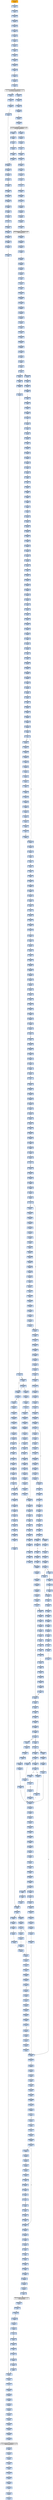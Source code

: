 strict digraph G {
	graph [bgcolor=transparent,
		name=G
	];
	node [color=lightsteelblue,
		fillcolor=lightsteelblue,
		shape=rectangle,
		style=filled
	];
	"0x0041eeb2"	[label="0x0041eeb2
movl"];
	"0x0041eeb5"	[label="0x0041eeb5
movl"];
	"0x0041eeb2" -> "0x0041eeb5"	[color="#000000"];
	"0x0041ea1d"	[label="0x0041ea1d
cmpl"];
	"0x0041ea20"	[label="0x0041ea20
jae"];
	"0x0041ea1d" -> "0x0041ea20"	[color="#000000"];
	"0x0041e04e"	[label="0x0041e04e
pushl"];
	"0x0041e04f"	[label="0x0041e04f
call"];
	"0x0041e04e" -> "0x0041e04f"	[color="#000000"];
	"0x0041ea2a"	[label="0x0041ea2a
jmp"];
	"0x0041ea58"	[label="0x0041ea58
movl"];
	"0x0041ea2a" -> "0x0041ea58"	[color="#000000"];
	"0x0041ef61"	[label="0x0041ef61
movl"];
	"0x0041ef63"	[label="0x0041ef63
jmp"];
	"0x0041ef61" -> "0x0041ef63"	[color="#000000"];
	"0x0041e879"	[label="0x0041e879
movl"];
	"0x0041e87e"	[label="0x0041e87e
movl"];
	"0x0041e879" -> "0x0041e87e"	[color="#000000"];
	"0x0041ebb4"	[label="0x0041ebb4
testb"];
	"0x0041ebb6"	[label="0x0041ebb6
jne"];
	"0x0041ebb4" -> "0x0041ebb6"	[color="#000000"];
	"0x0041ecc9"	[label="0x0041ecc9
jb"];
	"0x0041eccb"	[label="0x0041eccb
jmp"];
	"0x0041ecc9" -> "0x0041eccb"	[color="#000000",
		label=F];
	GETMODULEHANDLEA_KERNEL32_DLL	[color=lightgrey,
		fillcolor=lightgrey,
		label="GETMODULEHANDLEA_KERNEL32_DLL
GETMODULEHANDLEA"];
	"0x0041e287"	[label="0x0041e287
testl"];
	GETMODULEHANDLEA_KERNEL32_DLL -> "0x0041e287"	[color="#000000"];
	"0x0041e042"	[label="0x0041e042
movl"];
	GETMODULEHANDLEA_KERNEL32_DLL -> "0x0041e042"	[color="#000000"];
	"0x0041e974"	[label="0x0041e974
movl"];
	"0x0041e97a"	[label="0x0041e97a
andl"];
	"0x0041e974" -> "0x0041e97a"	[color="#000000"];
	"0x0041ee5c"	[label="0x0041ee5c
cmpl"];
	"0x0041ee5f"	[label="0x0041ee5f
movl"];
	"0x0041ee5c" -> "0x0041ee5f"	[color="#000000"];
	"0x0041e7e3"	[label="0x0041e7e3
cmpl"];
	"0x0041e7e5"	[label="0x0041e7e5
jae"];
	"0x0041e7e3" -> "0x0041e7e5"	[color="#000000"];
	"0x0041ebc5"	[label="0x0041ebc5
movl"];
	"0x0041ebc7"	[label="0x0041ebc7
call"];
	"0x0041ebc5" -> "0x0041ebc7"	[color="#000000"];
	"0x0041ea6c"	[label="0x0041ea6c
subl"];
	"0x0041ea6e"	[label="0x0041ea6e
popl"];
	"0x0041ea6c" -> "0x0041ea6e"	[color="#000000"];
	"0x0041e174"	[label="0x0041e174
movl"];
	"0x0041e176"	[label="0x0041e176
andl"];
	"0x0041e174" -> "0x0041e176"	[color="#000000"];
	"0x0041eb74"	[label="0x0041eb74
movl"];
	"0x0041eb76"	[label="0x0041eb76
call"];
	"0x0041eb74" -> "0x0041eb76"	[color="#000000"];
	"0x0041e994"	[label="0x0041e994
movl"];
	"0x0041e996"	[label="0x0041e996
movl"];
	"0x0041e994" -> "0x0041e996"	[color="#000000"];
	"0x0041e983"	[label="0x0041e983
movl"];
	"0x0041e986"	[label="0x0041e986
xorl"];
	"0x0041e983" -> "0x0041e986"	[color="#000000"];
	"0x0041e0b7"	[label="0x0041e0b7
pushl"];
	"0x0041e0bc"	[label="0x0041e0bc
pushl"];
	"0x0041e0b7" -> "0x0041e0bc"	[color="#000000"];
	"0x0041e91a"	[label="0x0041e91a
movl"];
	"0x0041e91e"	[label="0x0041e91e
movl"];
	"0x0041e91a" -> "0x0041e91e"	[color="#000000"];
	"0x0041e384"	[label="0x0041e384
jmp"];
	"0x0041e271"	[label="0x0041e271
movl"];
	"0x0041e384" -> "0x0041e271"	[color="#000000"];
	"0x0041ea25"	[label="0x0041ea25
sbbl"];
	"0x0041ea27"	[label="0x0041ea27
addl"];
	"0x0041ea25" -> "0x0041ea27"	[color="#000000"];
	"0x0041e001"	[color=lightgrey,
		fillcolor=orange,
		label="0x0041e001
pusha"];
	"0x0041e002"	[label="0x0041e002
call"];
	"0x0041e001" -> "0x0041e002"	[color="#000000"];
	"0x0041e966"	[label="0x0041e966
movl"];
	"0x0041e96d"	[label="0x0041e96d
movb"];
	"0x0041e966" -> "0x0041e96d"	[color="#000000"];
	"0x0041e8fa"	[label="0x0041e8fa
movl"];
	"0x0041e8fe"	[label="0x0041e8fe
movl"];
	"0x0041e8fa" -> "0x0041e8fe"	[color="#000000"];
	"0x0041eec1"	[label="0x0041eec1
addl"];
	"0x0041eec4"	[label="0x0041eec4
orl"];
	"0x0041eec1" -> "0x0041eec4"	[color="#000000"];
	"0x0041e0fc"	[label="0x0041e0fc
call"];
	"0x0041e6c8"	[label="0x0041e6c8
movl"];
	"0x0041e0fc" -> "0x0041e6c8"	[color="#000000"];
	"0x0041e718"	[label="0x0041e718
testb"];
	"0x0041e71a"	[label="0x0041e71a
jne"];
	"0x0041e718" -> "0x0041e71a"	[color="#000000"];
	VIRTUALPROTECT_KERNEL32_DLL	[color=lightgrey,
		fillcolor=lightgrey,
		label="VIRTUALPROTECT_KERNEL32_DLL
VIRTUALPROTECT"];
	"0x0041e3ff"	[label="0x0041e3ff
popl"];
	VIRTUALPROTECT_KERNEL32_DLL -> "0x0041e3ff"	[color="#000000"];
	"0x0041ed42"	[label="0x0041ed42
jmp"];
	"0x0041ef70"	[label="0x0041ef70
cmpl"];
	"0x0041ed42" -> "0x0041ef70"	[color="#000000"];
	"0x0041ee18"	[label="0x0041ee18
movb"];
	"0x0041ee1f"	[label="0x0041ee1f
popl"];
	"0x0041ee18" -> "0x0041ee1f"	[color="#000000"];
	"0x0041ef74"	[label="0x0041ef74
jb"];
	"0x0041ef7a"	[label="0x0041ef7a
movl"];
	"0x0041ef74" -> "0x0041ef7a"	[color="#000000",
		label=F];
	"0x0041eed9"	[label="0x0041eed9
movl"];
	"0x0041eede"	[label="0x0041eede
subl"];
	"0x0041eed9" -> "0x0041eede"	[color="#000000"];
	"0x0041e7e7"	[label="0x0041e7e7
popl"];
	"0x0041e7e5" -> "0x0041e7e7"	[color="#000000",
		label=F];
	"0x0041eb49"	[label="0x0041eb49
movl"];
	"0x0041eb4f"	[label="0x0041eb4f
movl"];
	"0x0041eb49" -> "0x0041eb4f"	[color="#000000"];
	"0x0041e922"	[label="0x0041e922
movl"];
	"0x0041e926"	[label="0x0041e926
addl"];
	"0x0041e922" -> "0x0041e926"	[color="#000000"];
	"0x0041e08d"	[label="0x0041e08d
movl"];
	"0x0041e093"	[label="0x0041e093
orl"];
	"0x0041e08d" -> "0x0041e093"	[color="#000000"];
	"0x0041eca3"	[label="0x0041eca3
testb"];
	"0x0041eca5"	[label="0x0041eca5
jne"];
	"0x0041eca3" -> "0x0041eca5"	[color="#000000"];
	"0x0041eaad"	[label="0x0041eaad
addl"];
	"0x0041eaaf"	[label="0x0041eaaf
incl"];
	"0x0041eaad" -> "0x0041eaaf"	[color="#000000"];
	"0x0041e9be"	[label="0x0041e9be
movl"];
	"0x0041e9c0"	[label="0x0041e9c0
movb"];
	"0x0041e9be" -> "0x0041e9c0"	[color="#000000"];
	VIRTUALFREE_KERNEL32_DLL	[color=lightgrey,
		fillcolor=lightgrey,
		label="VIRTUALFREE_KERNEL32_DLL
VIRTUALFREE"];
	"0x0041e1a8"	[label="0x0041e1a8
movl"];
	VIRTUALFREE_KERNEL32_DLL -> "0x0041e1a8"	[color="#000000"];
	"0x0041ea82"	[label="0x0041ea82
popl"];
	"0x0041ea83"	[label="0x0041ea83
ret"];
	"0x0041ea82" -> "0x0041ea83"	[color="#000000"];
	"0x0041e900"	[label="0x0041e900
movl"];
	"0x0041e904"	[label="0x0041e904
shll"];
	"0x0041e900" -> "0x0041e904"	[color="#000000"];
	"0x0041e9b1"	[label="0x0041e9b1
pushl"];
	"0x0041e9b2"	[label="0x0041e9b2
pushl"];
	"0x0041e9b1" -> "0x0041e9b2"	[color="#000000"];
	"0x0041e01c"	[label="0x0041e01c
subl"];
	"0x0041e022"	[label="0x0041e022
cmpl"];
	"0x0041e01c" -> "0x0041e022"	[color="#000000"];
	"0x0041e9f9"	[label="0x0041e9f9
subl"];
	"0x0041e9fb"	[label="0x0041e9fb
shrl"];
	"0x0041e9f9" -> "0x0041e9fb"	[color="#000000"];
	"0x0041e9c3"	[label="0x0041e9c3
movb"];
	"0x0041e9c7"	[label="0x0041e9c7
movl"];
	"0x0041e9c3" -> "0x0041e9c7"	[color="#000000"];
	"0x0041e0fa"	[label="0x0041e0fa
pushl"];
	"0x0041e0fb"	[label="0x0041e0fb
pushl"];
	"0x0041e0fa" -> "0x0041e0fb"	[color="#000000"];
	"0x0041e9e9"	[label="0x0041e9e9
cmpl"];
	"0x0041e9ec"	[label="0x0041e9ec
jae"];
	"0x0041e9e9" -> "0x0041e9ec"	[color="#000000"];
	"0x0041eb0d"	[label="0x0041eb0d
movl"];
	"0x0041eb0f"	[label="0x0041eb0f
leal"];
	"0x0041eb0d" -> "0x0041eb0f"	[color="#000000"];
	"0x0041eaa2"	[label="0x0041eaa2
popl"];
	"0x0041eaa3"	[label="0x0041eaa3
movl"];
	"0x0041eaa2" -> "0x0041eaa3"	[color="#000000"];
	"0x0041e872"	[label="0x0041e872
incl"];
	"0x0041e873"	[label="0x0041e873
cmpl"];
	"0x0041e872" -> "0x0041e873"	[color="#000000"];
	"0x0041e2c8"	[label="0x0041e2c8
je"];
	"0x0041e373"	[label="0x0041e373
movl"];
	"0x0041e2c8" -> "0x0041e373"	[color="#000000",
		label=T];
	"0x0041e8ab"	[label="0x0041e8ab
addl"];
	"0x0041e8ad"	[label="0x0041e8ad
cmpl"];
	"0x0041e8ab" -> "0x0041e8ad"	[color="#000000"];
	"0x0041e7eb"	[label="0x0041e7eb
movl"];
	"0x0041e7ee"	[label="0x0041e7ee
movl"];
	"0x0041e7eb" -> "0x0041e7ee"	[color="#000000"];
	"0x0041ecb9"	[label="0x0041ecb9
xorl"];
	"0x0041ecbb"	[label="0x0041ecbb
cmpb"];
	"0x0041ecb9" -> "0x0041ecbb"	[color="#000000"];
	"0x0041e9b6"	[label="0x0041e9b6
movl"];
	"0x0041e9b8"	[label="0x0041e9b8
cmpl"];
	"0x0041e9b6" -> "0x0041e9b8"	[color="#000000"];
	"0x0041e9c2"	[label="0x0041e9c2
incl"];
	"0x0041e9c0" -> "0x0041e9c2"	[color="#000000"];
	"0x0041e276"	[label="0x0041e276
je"];
	"0x0041e389"	[label="0x0041e389
movl"];
	"0x0041e276" -> "0x0041e389"	[color="#000000",
		label=T];
	"0x0041e055"	[label="0x0041e055
stosl"];
	"0x0041e056"	[label="0x0041e056
movb"];
	"0x0041e055" -> "0x0041e056"	[color="#000000"];
	"0x0041e1c6"	[label="0x0041e1c6
subl"];
	"0x0041e1c8"	[label="0x0041e1c8
je"];
	"0x0041e1c6" -> "0x0041e1c8"	[color="#000000"];
	"0x0041e91e" -> "0x0041e922"	[color="#000000"];
	"0x0041ee9c"	[label="0x0041ee9c
cmpl"];
	"0x0041eea0"	[label="0x0041eea0
jb"];
	"0x0041ee9c" -> "0x0041eea0"	[color="#000000"];
	"0x0041e6dc"	[label="0x0041e6dc
movl"];
	"0x0041e6e3"	[label="0x0041e6e3
movl"];
	"0x0041e6dc" -> "0x0041e6e3"	[color="#000000"];
	"0x0041eb98"	[label="0x0041eb98
movb"];
	"0x0041eb9c"	[label="0x0041eb9c
incl"];
	"0x0041eb98" -> "0x0041eb9c"	[color="#000000"];
	"0x0041ee6a"	[label="0x0041ee6a
movl"];
	"0x0041ee6d"	[label="0x0041ee6d
movl"];
	"0x0041ee6a" -> "0x0041ee6d"	[color="#000000"];
	"0x0041e6cc"	[label="0x0041e6cc
subl"];
	"0x0041e6c8" -> "0x0041e6cc"	[color="#000000"];
	"0x0041eec6"	[label="0x0041eec6
movl"];
	"0x0041eec4" -> "0x0041eec6"	[color="#000000"];
	"0x0041e298"	[label="0x0041e298
movl"];
	"0x0041e2a2"	[label="0x0041e2a2
movl"];
	"0x0041e298" -> "0x0041e2a2"	[color="#000000"];
	"0x0041eee4"	[label="0x0041eee4
movl"];
	"0x0041eee9"	[label="0x0041eee9
movl"];
	"0x0041eee4" -> "0x0041eee9"	[color="#000000"];
	"0x0041e726"	[label="0x0041e726
movl"];
	"0x0041e71a" -> "0x0041e726"	[color="#000000",
		label=T];
	"0x0041e6d2"	[label="0x0041e6d2
leal"];
	"0x0041e6d6"	[label="0x0041e6d6
pushl"];
	"0x0041e6d2" -> "0x0041e6d6"	[color="#000000"];
	"0x0041e37e"	[label="0x0041e37e
movl"];
	"0x0041e37e" -> "0x0041e384"	[color="#000000"];
	"0x0041e179"	[label="0x0041e179
repz"];
	"0x0041e176" -> "0x0041e179"	[color="#000000"];
	"0x0041ef7e"	[label="0x0041ef7e
movl"];
	"0x0041ef80"	[label="0x0041ef80
popl"];
	"0x0041ef7e" -> "0x0041ef80"	[color="#000000"];
	"0x0041e059"	[label="0x0041e059
jne"];
	"0x0041e05b"	[label="0x0041e05b
cmpb"];
	"0x0041e059" -> "0x0041e05b"	[color="#000000",
		label=F];
	"0x0041eefc"	[label="0x0041eefc
movl"];
	"0x0041ef03"	[label="0x0041ef03
testl"];
	"0x0041eefc" -> "0x0041ef03"	[color="#000000"];
	"0x0041ecc6"	[label="0x0041ecc6
cmpl"];
	"0x0041ecc6" -> "0x0041ecc9"	[color="#000000"];
	"0x0041e112"	[label="0x0041e112
movl"];
	"0x0041e114"	[label="0x0041e114
subl"];
	"0x0041e112" -> "0x0041e114"	[color="#000000"];
	"0x0041ea47"	[label="0x0041ea47
jae"];
	"0x0041ea49"	[label="0x0041ea49
movl"];
	"0x0041ea47" -> "0x0041ea49"	[color="#000000",
		label=F];
	"0x0041eb59"	[label="0x0041eb59
stosb"];
	"0x0041eb5a"	[label="0x0041eb5a
call"];
	"0x0041eb59" -> "0x0041eb5a"	[color="#000000"];
	"0x0041e9e1"	[label="0x0041e9e1
movl"];
	"0x0041e9e4"	[label="0x0041e9e4
movl"];
	"0x0041e9e1" -> "0x0041e9e4"	[color="#000000"];
	"0x0041ebc3"	[label="0x0041ebc3
xorl"];
	"0x0041ebc3" -> "0x0041ebc5"	[color="#000000"];
	"0x0041e04a"	[label="0x0041e04a
leal"];
	"0x0041e04d"	[label="0x0041e04d
pushl"];
	"0x0041e04a" -> "0x0041e04d"	[color="#000000"];
	"0x0041e72f"	[label="0x0041e72f
ret"];
	"0x0041e101"	[label="0x0041e101
movb"];
	"0x0041e72f" -> "0x0041e101"	[color="#000000"];
	"0x0041e7ad"	[label="0x0041e7ad
pushl"];
	"0x0041e7ae"	[label="0x0041e7ae
cmpl"];
	"0x0041e7ad" -> "0x0041e7ae"	[color="#000000"];
	"0x0041e9c9"	[label="0x0041e9c9
movl"];
	"0x0041e9c7" -> "0x0041e9c9"	[color="#000000"];
	"0x0041ece7"	[label="0x0041ece7
popl"];
	"0x0041ece8"	[label="0x0041ece8
movb"];
	"0x0041ece7" -> "0x0041ece8"	[color="#000000"];
	"0x0041e9d3"	[label="0x0041e9d3
andl"];
	"0x0041e9d9"	[label="0x0041e9d9
orl"];
	"0x0041e9d3" -> "0x0041e9d9"	[color="#000000"];
	"0x0041ef63" -> "0x0041ef70"	[color="#000000"];
	"0x0041e877"	[label="0x0041e877
jb"];
	"0x0041e877" -> "0x0041e879"	[color="#000000",
		label=F];
	"0x0041e8c9"	[label="0x0041e8c9
cmpl"];
	"0x0041e8cc"	[label="0x0041e8cc
movl"];
	"0x0041e8c9" -> "0x0041e8cc"	[color="#000000"];
	"0x0041e7be"	[label="0x0041e7be
movb"];
	"0x0041e7c2"	[label="0x0041e7c2
movl"];
	"0x0041e7be" -> "0x0041e7c2"	[color="#000000"];
	"0x0041ea3b"	[label="0x0041ea3b
jae"];
	"0x0041ea44"	[label="0x0041ea44
cmpl"];
	"0x0041ea3b" -> "0x0041ea44"	[color="#000000",
		label=T];
	"0x0041ea3d"	[label="0x0041ea3d
movl"];
	"0x0041ea3b" -> "0x0041ea3d"	[color="#000000",
		label=F];
	"0x0041e7bb"	[label="0x0041e7bb
movb"];
	"0x0041e7bd"	[label="0x0041e7bd
incl"];
	"0x0041e7bb" -> "0x0041e7bd"	[color="#000000"];
	"0x0041ef85"	[label="0x0041ef85
popl"];
	"0x0041ef86"	[label="0x0041ef86
addl"];
	"0x0041ef85" -> "0x0041ef86"	[color="#000000"];
	"0x0041e8a1"	[label="0x0041e8a1
movl"];
	"0x0041e8a5"	[label="0x0041e8a5
movl"];
	"0x0041e8a1" -> "0x0041e8a5"	[color="#000000"];
	"0x0041e8f0"	[label="0x0041e8f0
subl"];
	"0x0041e8f2"	[label="0x0041e8f2
addl"];
	"0x0041e8f0" -> "0x0041e8f2"	[color="#000000"];
	"0x0041e99c"	[label="0x0041e99c
incl"];
	"0x0041e99d"	[label="0x0041e99d
cmpl"];
	"0x0041e99c" -> "0x0041e99d"	[color="#000000"];
	"0x0041e7e8"	[label="0x0041e7e8
movl"];
	"0x0041e7e8" -> "0x0041e7eb"	[color="#000000"];
	"0x0041e0f7"	[label="0x0041e0f7
pushl"];
	"0x0041e0f7" -> "0x0041e0fa"	[color="#000000"];
	"0x0041ef3d"	[label="0x0041ef3d
incl"];
	"0x0041ef3e"	[label="0x0041ef3e
leal"];
	"0x0041ef3d" -> "0x0041ef3e"	[color="#000000"];
	"0x0041e8d3"	[label="0x0041e8d3
jl"];
	"0x0041e8d3" -> "0x0041e922"	[color="#000000",
		label=T];
	"0x0041e8d5"	[label="0x0041e8d5
movl"];
	"0x0041e8d3" -> "0x0041e8d5"	[color="#000000",
		label=F];
	"0x0041e8eb"	[label="0x0041e8eb
andl"];
	"0x0041e8eb" -> "0x0041e8f0"	[color="#000000"];
	"0x0041eee0"	[label="0x0041eee0
addl"];
	"0x0041eee2"	[label="0x0041eee2
shrl"];
	"0x0041eee0" -> "0x0041eee2"	[color="#000000"];
	"0x0041e425"	[label="0x0041e425
ret"];
	"0x0041eb2a"	[label="0x0041eb2a
movl"];
	"0x0041eb30"	[label="0x0041eb30
xorl"];
	"0x0041eb2a" -> "0x0041eb30"	[color="#000000"];
	"0x0041eea8"	[label="0x0041eea8
shll"];
	"0x0041eeab"	[label="0x0041eeab
movb"];
	"0x0041eea8" -> "0x0041eeab"	[color="#000000"];
	"0x0041eea2"	[label="0x0041eea2
movl"];
	"0x0041eea5"	[label="0x0041eea5
movl"];
	"0x0041eea2" -> "0x0041eea5"	[color="#000000"];
	"0x0041e1c0"	[label="0x0041e1c0
movl"];
	"0x0041e1c0" -> "0x0041e1c6"	[color="#000000"];
	"0x0041e98f"	[label="0x0041e98f
leal"];
	"0x0041e993"	[label="0x0041e993
incl"];
	"0x0041e98f" -> "0x0041e993"	[color="#000000"];
	"0x0041eaf1"	[label="0x0041eaf1
movl"];
	"0x0041eaf7"	[label="0x0041eaf7
popl"];
	"0x0041eaf1" -> "0x0041eaf7"	[color="#000000"];
	"0x0041eef7"	[label="0x0041eef7
cmpl"];
	"0x0041eefa"	[label="0x0041eefa
jae"];
	"0x0041eef7" -> "0x0041eefa"	[color="#000000"];
	"0x0041e392"	[label="0x0041e392
addl"];
	"0x0041e394"	[label="0x0041e394
pushl"];
	"0x0041e392" -> "0x0041e394"	[color="#000000"];
	"0x0041eeb8"	[label="0x0041eeb8
movl"];
	"0x0041eebc"	[label="0x0041eebc
andl"];
	"0x0041eeb8" -> "0x0041eebc"	[color="#000000"];
	"0x0041eb12"	[label="0x0041eb12
movl"];
	"0x0041eb0f" -> "0x0041eb12"	[color="#000000"];
	"0x0041e416"	[label="0x0041e416
jne"];
	"0x0041e420"	[label="0x0041e420
pushl"];
	"0x0041e416" -> "0x0041e420"	[color="#000000",
		label=T];
	"0x0041e98b"	[label="0x0041e98b
movl"];
	"0x0041e98b" -> "0x0041e98f"	[color="#000000"];
	"0x0041e251"	[label="0x0041e251
je"];
	"0x0041e264"	[label="0x0041e264
movl"];
	"0x0041e251" -> "0x0041e264"	[color="#000000",
		label=T];
	"0x0041e163"	[label="0x0041e163
addl"];
	"0x0041e169"	[label="0x0041e169
movl"];
	"0x0041e163" -> "0x0041e169"	[color="#000000"];
	"0x0041eab5"	[label="0x0041eab5
movl"];
	"0x0041eab9"	[label="0x0041eab9
leal"];
	"0x0041eab5" -> "0x0041eab9"	[color="#000000"];
	"0x0041e1ba"	[label="0x0041e1ba
movl"];
	"0x0041e1ba" -> "0x0041e1c0"	[color="#000000"];
	"0x0041ee55"	[label="0x0041ee55
addl"];
	"0x0041ee58"	[label="0x0041ee58
orl"];
	"0x0041ee55" -> "0x0041ee58"	[color="#000000"];
	"0x0041eeec"	[label="0x0041eeec
subl"];
	"0x0041eee9" -> "0x0041eeec"	[color="#000000"];
	"0x0041ef81"	[label="0x0041ef81
popl"];
	"0x0041ef80" -> "0x0041ef81"	[color="#000000"];
	"0x0041e39e"	[label="0x0041e39e
call"];
	"0x0041e39e" -> VIRTUALPROTECT_KERNEL32_DLL	[color="#000000"];
	"0x0041ed3e"	[label="0x0041ed3e
movl"];
	"0x0041ed3e" -> "0x0041ed42"	[color="#000000"];
	"0x0041ea27" -> "0x0041ea2a"	[color="#000000"];
	"0x0041e415"	[label="0x0041e415
popa"];
	"0x0041e415" -> "0x0041e416"	[color="#000000"];
	"0x0041ef6e"	[label="0x0041ef6e
je"];
	"0x0041ef6e" -> "0x0041ef70"	[color="#000000",
		label=F];
	"0x0041ecde"	[label="0x0041ecde
movl"];
	"0x0041ece3"	[label="0x0041ece3
repz"];
	"0x0041ecde" -> "0x0041ece3"	[color="#000000"];
	"0x0041e949"	[label="0x0041e949
je"];
	"0x0041e95a"	[label="0x0041e95a
movl"];
	"0x0041e949" -> "0x0041e95a"	[color="#000000",
		label=T];
	"0x0041ebb6" -> "0x0041ebc3"	[color="#000000",
		label=T];
	"0x0041ea86"	[label="0x0041ea86
pushl"];
	"0x0041ea87"	[label="0x0041ea87
movl"];
	"0x0041ea86" -> "0x0041ea87"	[color="#000000"];
	"0x0041eb69"	[label="0x0041eb69
pushl"];
	"0x0041eb6a"	[label="0x0041eb6a
movl"];
	"0x0041eb69" -> "0x0041eb6a"	[color="#000000"];
	"0x0041ef53"	[label="0x0041ef53
cmpl"];
	"0x0041ef55"	[label="0x0041ef55
jb"];
	"0x0041ef53" -> "0x0041ef55"	[color="#000000"];
	"0x0041e289"	[label="0x0041e289
jne"];
	"0x0041e287" -> "0x0041e289"	[color="#000000"];
	"0x0041e181"	[label="0x0041e181
pushl"];
	"0x0041e183"	[label="0x0041e183
pushl"];
	"0x0041e181" -> "0x0041e183"	[color="#000000"];
	"0x0041eb57"	[label="0x0041eb57
movl"];
	"0x0041eb57" -> "0x0041eb59"	[color="#000000"];
	"0x0041e7de"	[label="0x0041e7de
movl"];
	"0x0041e7e0"	[label="0x0041e7e0
movl"];
	"0x0041e7de" -> "0x0041e7e0"	[color="#000000"];
	"0x0041ef41"	[label="0x0041ef41
cmpl"];
	"0x0041ef43"	[label="0x0041ef43
movl"];
	"0x0041ef41" -> "0x0041ef43"	[color="#000000"];
	"0x0041ea0f"	[label="0x0041ea0f
movl"];
	"0x0041ea11"	[label="0x0041ea11
shrl"];
	"0x0041ea0f" -> "0x0041ea11"	[color="#000000"];
	"0x0041e1ae"	[label="0x0041e1ae
orl"];
	"0x0041e1b0"	[label="0x0041e1b0
je"];
	"0x0041e1ae" -> "0x0041e1b0"	[color="#000000"];
	"0x0041ece6"	[label="0x0041ece6
popl"];
	"0x0041ece6" -> "0x0041ece7"	[color="#000000"];
	"0x0041eb14"	[label="0x0041eb14
movl"];
	"0x0041eb1b"	[label="0x0041eb1b
movl"];
	"0x0041eb14" -> "0x0041eb1b"	[color="#000000"];
	"0x0041ea38"	[label="0x0041ea38
cmpl"];
	"0x0041ea38" -> "0x0041ea3b"	[color="#000000"];
	"0x0041e869"	[label="0x0041e869
movl"];
	"0x0041e86d"	[label="0x0041e86d
leal"];
	"0x0041e869" -> "0x0041e86d"	[color="#000000"];
	"0x0041eb6e"	[label="0x0041eb6e
leal"];
	"0x0041eb71"	[label="0x0041eb71
pushl"];
	"0x0041eb6e" -> "0x0041eb71"	[color="#000000"];
	"0x0041ee78"	[label="0x0041ee78
movl"];
	"0x0041ee7d"	[label="0x0041ee7d
movl"];
	"0x0041ee78" -> "0x0041ee7d"	[color="#000000"];
	"0x0041e420" -> "0x0041e425"	[color="#000000"];
	"0x0041ea7d"	[label="0x0041ea7d
popl"];
	"0x0041ea7e"	[label="0x0041ea7e
popl"];
	"0x0041ea7d" -> "0x0041ea7e"	[color="#000000"];
	"0x0041eb02"	[label="0x0041eb02
movl"];
	"0x0041eb06"	[label="0x0041eb06
movl"];
	"0x0041eb02" -> "0x0041eb06"	[color="#000000"];
	"0x0041eac2"	[label="0x0041eac2
call"];
	"0x0041e80f"	[label="0x0041e80f
movl"];
	"0x0041eac2" -> "0x0041e80f"	[color="#000000"];
	"0x0041e7e0" -> "0x0041e7e3"	[color="#000000"];
	"0x0041e014"	[label="0x0041e014
popl"];
	"0x0041e015"	[label="0x0041e015
movl"];
	"0x0041e014" -> "0x0041e015"	[color="#000000"];
	"0x0041eead"	[label="0x0041eead
incl"];
	"0x0041eeab" -> "0x0041eead"	[color="#000000"];
	"0x0041e970"	[label="0x0041e970
testb"];
	"0x0041e972"	[label="0x0041e972
je"];
	"0x0041e970" -> "0x0041e972"	[color="#000000"];
	"0x0041ee62"	[label="0x0041ee62
movl"];
	"0x0041ee65"	[label="0x0041ee65
jae"];
	"0x0041ee62" -> "0x0041ee65"	[color="#000000"];
	"0x0041eef5"	[label="0x0041eef5
addl"];
	"0x0041eef5" -> "0x0041eef7"	[color="#000000"];
	"0x0041ea9b"	[label="0x0041ea9b
movb"];
	"0x0041ea9b" -> "0x0041eaa2"	[color="#000000"];
	"0x0041ed3b"	[label="0x0041ed3b
incl"];
	"0x0041ed3c"	[label="0x0041ed3c
movl"];
	"0x0041ed3b" -> "0x0041ed3c"	[color="#000000"];
	"0x0041e058"	[label="0x0041e058
scasb"];
	"0x0041e056" -> "0x0041e058"	[color="#000000"];
	"0x0041ea4e"	[label="0x0041ea4e
jmp"];
	"0x0041ea49" -> "0x0041ea4e"	[color="#000000"];
	"0x0041ecf2"	[label="0x0041ecf2
call"];
	"0x0041ecf8"	[label="0x0041ecf8
popl"];
	"0x0041ecf2" -> "0x0041ecf8"	[color="#000000"];
	"0x0041e964"	[label="0x0041e964
jbe"];
	"0x0041e964" -> "0x0041e966"	[color="#000000",
		label=F];
	"0x0041ee4c"	[label="0x0041ee4c
movl"];
	"0x0041ee50"	[label="0x0041ee50
andl"];
	"0x0041ee4c" -> "0x0041ee50"	[color="#000000"];
	"0x0041ea07"	[label="0x0041ea07
jae"];
	"0x0041ea07" -> "0x0041ea1d"	[color="#000000",
		label=T];
	"0x0041ea09"	[label="0x0041ea09
movl"];
	"0x0041ea07" -> "0x0041ea09"	[color="#000000",
		label=F];
	"0x0041eb6c"	[label="0x0041eb6c
pushl"];
	"0x0041eb6d"	[label="0x0041eb6d
pushl"];
	"0x0041eb6c" -> "0x0041eb6d"	[color="#000000"];
	"0x0041ecea"	[label="0x0041ecea
popl"];
	"0x0041ece8" -> "0x0041ecea"	[color="#000000"];
	"0x0041e8cf"	[label="0x0041e8cf
movl"];
	"0x0041e8cf" -> "0x0041e8d3"	[color="#000000"];
	"0x0041e8a9"	[label="0x0041e8a9
shll"];
	"0x0041e8a9" -> "0x0041e8ab"	[color="#000000"];
	"0x0041ea93"	[label="0x0041ea93
movl"];
	"0x0041ea95"	[label="0x0041ea95
pushl"];
	"0x0041ea93" -> "0x0041ea95"	[color="#000000"];
	"0x0041eecb"	[label="0x0041eecb
movl"];
	"0x0041eece"	[label="0x0041eece
movl"];
	"0x0041eecb" -> "0x0041eece"	[color="#000000"];
	"0x0041ea89"	[label="0x0041ea89
xorl"];
	"0x0041ea8b"	[label="0x0041ea8b
xorl"];
	"0x0041ea89" -> "0x0041ea8b"	[color="#000000"];
	"0x0041e99f"	[label="0x0041e99f
jb"];
	"0x0041e99d" -> "0x0041e99f"	[color="#000000"];
	"0x0041ee88"	[label="0x0041ee88
shrl"];
	"0x0041ee8a"	[label="0x0041ee8a
leal"];
	"0x0041ee88" -> "0x0041ee8a"	[color="#000000"];
	"0x0041ed2d"	[label="0x0041ed2d
cmpl"];
	"0x0041ed32"	[label="0x0041ed32
jae"];
	"0x0041ed2d" -> "0x0041ed32"	[color="#000000"];
	"0x0041ee72"	[label="0x0041ee72
subl"];
	"0x0041ee74"	[label="0x0041ee74
addl"];
	"0x0041ee72" -> "0x0041ee74"	[color="#000000"];
	"0x0041e929"	[label="0x0041e929
incl"];
	"0x0041e926" -> "0x0041e929"	[color="#000000"];
	"0x0041e00a"	[label="0x0041e00a
popl"];
	"0x0041e00b"	[label="0x0041e00b
incl"];
	"0x0041e00a" -> "0x0041e00b"	[color="#000000"];
	"0x0041ee67"	[label="0x0041ee67
movl"];
	"0x0041ee65" -> "0x0041ee67"	[color="#000000",
		label=F];
	"0x0041ea36"	[label="0x0041ea36
jmp"];
	"0x0041ea36" -> "0x0041ea58"	[color="#000000"];
	"0x0041e8c7"	[label="0x0041e8c7
addl"];
	"0x0041e8c7" -> "0x0041e8c9"	[color="#000000"];
	"0x0041e892"	[label="0x0041e892
movl"];
	"0x0041e89a"	[label="0x0041e89a
movl"];
	"0x0041e892" -> "0x0041e89a"	[color="#000000"];
	"0x0041eba8"	[label="0x0041eba8
leal"];
	"0x0041ebac"	[label="0x0041ebac
pushl"];
	"0x0041eba8" -> "0x0041ebac"	[color="#000000"];
	"0x0041e0e2"	[label="0x0041e0e2
movl"];
	"0x0041e0e8"	[label="0x0041e0e8
pushl"];
	"0x0041e0e2" -> "0x0041e0e8"	[color="#000000"];
	"0x0041e931"	[label="0x0041e931
movl"];
	"0x0041e935"	[label="0x0041e935
movl"];
	"0x0041e931" -> "0x0041e935"	[color="#000000"];
	"0x0041e7b1"	[label="0x0041e7b1
jb"];
	"0x0041e7b1" -> "0x0041e7e8"	[color="#000000",
		label=T];
	"0x0041e7b3"	[label="0x0041e7b3
pushl"];
	"0x0041e7b1" -> "0x0041e7b3"	[color="#000000",
		label=F];
	"0x0041e8fe" -> "0x0041e900"	[color="#000000"];
	"0x0041e9ad"	[label="0x0041e9ad
ret"];
	"0x0041e9ad" -> "0x0041ebb4"	[color="#000000"];
	"0x0041e9ad" -> "0x0041eca3"	[color="#000000"];
	"0x0041eea0" -> "0x0041eea2"	[color="#000000",
		label=F];
	"0x0041eed3"	[label="0x0041eed3
movl"];
	"0x0041eea0" -> "0x0041eed3"	[color="#000000",
		label=T];
	"0x0041ef37"	[label="0x0041ef37
movl"];
	"0x0041ef39"	[label="0x0041ef39
movl"];
	"0x0041ef37" -> "0x0041ef39"	[color="#000000"];
	"0x0041eec8"	[label="0x0041eec8
cmpl"];
	"0x0041eec6" -> "0x0041eec8"	[color="#000000"];
	"0x0041e7f4"	[label="0x0041e7f4
shrl"];
	"0x0041e7f6"	[label="0x0041e7f6
movl"];
	"0x0041e7f4" -> "0x0041e7f6"	[color="#000000"];
	"0x0041eeae"	[label="0x0041eeae
movb"];
	"0x0041eead" -> "0x0041eeae"	[color="#000000"];
	"0x0041e400"	[label="0x0041e400
movl"];
	"0x0041e3ff" -> "0x0041e400"	[color="#000000"];
	"0x0041ebad"	[label="0x0041ebad
movl"];
	"0x0041ebaf"	[label="0x0041ebaf
call"];
	"0x0041ebad" -> "0x0041ebaf"	[color="#000000"];
	"0x0041ee90"	[label="0x0041ee90
call"];
	"0x0041ee8a" -> "0x0041ee90"	[color="#000000"];
	"0x0041e875"	[label="0x0041e875
movl"];
	"0x0041e875" -> "0x0041e877"	[color="#000000"];
	"0x0041e80c"	[label="0x0041e80c
ret"];
	"0x0041e80c" -> "0x0041eb98"	[color="#000000"];
	"0x0041e0be"	[label="0x0041e0be
call"];
	VIRTUALALLOC_KERNEL32_DLL	[color=lightgrey,
		fillcolor=lightgrey,
		label="VIRTUALALLOC_KERNEL32_DLL
VIRTUALALLOC"];
	"0x0041e0be" -> VIRTUALALLOC_KERNEL32_DLL	[color="#000000"];
	"0x0041e83f"	[label="0x0041e83f
pushl"];
	"0x0041e840"	[label="0x0041e840
movl"];
	"0x0041e83f" -> "0x0041e840"	[color="#000000"];
	"0x0041e993" -> "0x0041e994"	[color="#000000"];
	"0x0041e92a"	[label="0x0041e92a
decl"];
	"0x0041e92b"	[label="0x0041e92b
addl"];
	"0x0041e92a" -> "0x0041e92b"	[color="#000000"];
	"0x0041e7f2"	[label="0x0041e7f2
subl"];
	"0x0041e7f2" -> "0x0041e7f4"	[color="#000000"];
	"0x0041e108"	[label="0x0041e108
incb"];
	"0x0041e10e"	[label="0x0041e10e
pushl"];
	"0x0041e108" -> "0x0041e10e"	[color="#000000"];
	"0x0041e802"	[label="0x0041e802
shrl"];
	"0x0041e804"	[label="0x0041e804
addl"];
	"0x0041e802" -> "0x0041e804"	[color="#000000"];
	"0x0041ea00"	[label="0x0041ea00
andl"];
	"0x0041ea05"	[label="0x0041ea05
cmpl"];
	"0x0041ea00" -> "0x0041ea05"	[color="#000000"];
	"0x0041e9b0"	[label="0x0041e9b0
pushl"];
	"0x0041ee90" -> "0x0041e9b0"	[color="#000000"];
	"0x0041e161"	[label="0x0041e161
movl"];
	"0x0041e161" -> "0x0041e163"	[color="#000000"];
	"0x0041e367"	[label="0x0041e367
addl"];
	"0x0041e36e"	[label="0x0041e36e
jmp"];
	"0x0041e367" -> "0x0041e36e"	[color="#000000"];
	"0x0041e396"	[label="0x0041e396
pushl"];
	"0x0041e397"	[label="0x0041e397
pushl"];
	"0x0041e396" -> "0x0041e397"	[color="#000000"];
	"0x0041ef3e" -> "0x0041ef41"	[color="#000000"];
	"0x0041e03b"	[label="0x0041e03b
pushl"];
	"0x0041e03c"	[label="0x0041e03c
call"];
	"0x0041e03b" -> "0x0041e03c"	[color="#000000"];
	"0x0041ef16"	[label="0x0041ef16
movl"];
	"0x0041ef1c"	[label="0x0041ef1c
movl"];
	"0x0041ef16" -> "0x0041ef1c"	[color="#000000"];
	"0x0041e17b"	[label="0x0041e17b
popl"];
	"0x0041e17c"	[label="0x0041e17c
pushl"];
	"0x0041e17b" -> "0x0041e17c"	[color="#000000"];
	"0x0041e7b4"	[label="0x0041e7b4
movl"];
	"0x0041e7b9"	[label="0x0041e7b9
movl"];
	"0x0041e7b4" -> "0x0041e7b9"	[color="#000000"];
	"0x0041e39d"	[label="0x0041e39d
pushl"];
	"0x0041e39d" -> "0x0041e39e"	[color="#000000"];
	"0x0041e8dc"	[label="0x0041e8dc
movl"];
	"0x0041e8e0"	[label="0x0041e8e0
movl"];
	"0x0041e8dc" -> "0x0041e8e0"	[color="#000000"];
	"0x0041eba2"	[label="0x0041eba2
leal"];
	"0x0041eba2" -> "0x0041eba8"	[color="#000000"];
	"0x0041e9f4"	[label="0x0041e9f4
movl"];
	"0x0041e9f4" -> "0x0041e9f9"	[color="#000000"];
	"0x0041e029"	[label="0x0041e029
movl"];
	"0x0041e02f"	[label="0x0041e02f
jne"];
	"0x0041e029" -> "0x0041e02f"	[color="#000000"];
	"0x0041e7fd"	[label="0x0041e7fd
andl"];
	"0x0041e7fd" -> "0x0041e802"	[color="#000000"];
	"0x0041e6eb"	[label="0x0041e6eb
pushl"];
	"0x0041e6ec"	[label="0x0041e6ec
leal"];
	"0x0041e6eb" -> "0x0041e6ec"	[color="#000000"];
	"0x0041ea4e" -> "0x0041ea58"	[color="#000000"];
	"0x0041ee9a"	[label="0x0041ee9a
jmp"];
	"0x0041ee9a" -> "0x0041eef7"	[color="#000000"];
	"0x0041ecc3"	[label="0x0041ecc3
jne"];
	"0x0041ecbb" -> "0x0041ecc3"	[color="#000000"];
	"0x0041ee20"	[label="0x0041ee20
testb"];
	"0x0041ee1f" -> "0x0041ee20"	[color="#000000"];
	"0x0041ece5"	[label="0x0041ece5
popl"];
	"0x0041ece5" -> "0x0041ece6"	[color="#000000"];
	"0x0041ea5f"	[label="0x0041ea5f
movl"];
	"0x0041ea62"	[label="0x0041ea62
movl"];
	"0x0041ea5f" -> "0x0041ea62"	[color="#000000"];
	"0x0041ea2f"	[label="0x0041ea2f
jae"];
	"0x0041ea2f" -> "0x0041ea38"	[color="#000000",
		label=T];
	"0x0041ea31"	[label="0x0041ea31
movl"];
	"0x0041ea2f" -> "0x0041ea31"	[color="#000000",
		label=F];
	"0x0041ef4b"	[label="0x0041ef4b
incl"];
	"0x0041ef4c"	[label="0x0041ef4c
movb"];
	"0x0041ef4b" -> "0x0041ef4c"	[color="#000000"];
	"0x0041e89e"	[label="0x0041e89e
leal"];
	"0x0041e89e" -> "0x0041e8a1"	[color="#000000"];
	"0x0041e7d4"	[label="0x0041e7d4
orl"];
	"0x0041e7d6"	[label="0x0041e7d6
movl"];
	"0x0041e7d4" -> "0x0041e7d6"	[color="#000000"];
	"0x0041ea96"	[label="0x0041ea96
call"];
	"0x0041ea96" -> "0x0041ecf2"	[color="#000000"];
	"0x0041e0a1"	[label="0x0041e0a1
leal"];
	"0x0041e0a7"	[label="0x0041e0a7
cmpl"];
	"0x0041e0a1" -> "0x0041e0a7"	[color="#000000"];
	"0x0041e095"	[label="0x0041e095
je"];
	"0x0041e093" -> "0x0041e095"	[color="#000000"];
	"0x0041ea31" -> "0x0041ea36"	[color="#000000"];
	"0x0041e0eb"	[label="0x0041e0eb
addl"];
	"0x0041e0f1"	[label="0x0041e0f1
pushl"];
	"0x0041e0eb" -> "0x0041e0f1"	[color="#000000"];
	"0x0041eaf9"	[label="0x0041eaf9
addl"];
	"0x0041eafe"	[label="0x0041eafe
popl"];
	"0x0041eaf9" -> "0x0041eafe"	[color="#000000"];
	"0x0041e269"	[label="0x0041e269
movl"];
	"0x0041e264" -> "0x0041e269"	[color="#000000"];
	"0x0041ef83"	[label="0x0041ef83
movb"];
	"0x0041ef83" -> "0x0041ef85"	[color="#000000"];
	"0x0041e834"	[label="0x0041e834
subl"];
	"0x0041e83a"	[label="0x0041e83a
pushl"];
	"0x0041e834" -> "0x0041e83a"	[color="#000000"];
	"0x0041e2aa"	[label="0x0041e2aa
testl"];
	"0x0041e2ac"	[label="0x0041e2ac
jne"];
	"0x0041e2aa" -> "0x0041e2ac"	[color="#000000"];
	"0x0041e2b3"	[label="0x0041e2b3
addl"];
	"0x0041e2b9"	[label="0x0041e2b9
movl"];
	"0x0041e2b3" -> "0x0041e2b9"	[color="#000000"];
	"0x0041eef3"	[label="0x0041eef3
shrl"];
	"0x0041eef3" -> "0x0041eef5"	[color="#000000"];
	"0x0041e7a4"	[label="0x0041e7a4
pushl"];
	"0x0041e7a5"	[label="0x0041e7a5
movl"];
	"0x0041e7a4" -> "0x0041e7a5"	[color="#000000"];
	"0x0041ee3c"	[label="0x0041ee3c
shll"];
	"0x0041ee3f"	[label="0x0041ee3f
movb"];
	"0x0041ee3c" -> "0x0041ee3f"	[color="#000000"];
	"0x0041ee95"	[label="0x0041ee95
addl"];
	"0x0041ee97"	[label="0x0041ee97
leal"];
	"0x0041ee95" -> "0x0041ee97"	[color="#000000"];
	"0x0041ef57"	[label="0x0041ef57
movl"];
	"0x0041ef55" -> "0x0041ef57"	[color="#000000",
		label=F];
	"0x0041e7cb"	[label="0x0041e7cb
shll"];
	"0x0041e7ce"	[label="0x0041e7ce
andl"];
	"0x0041e7cb" -> "0x0041e7ce"	[color="#000000"];
	"0x0041e9b3"	[label="0x0041e9b3
movl"];
	"0x0041e9b5"	[label="0x0041e9b5
pushl"];
	"0x0041e9b3" -> "0x0041e9b5"	[color="#000000"];
	"0x0041ea8d"	[label="0x0041ea8d
leal"];
	"0x0041ea8d" -> "0x0041ea93"	[color="#000000"];
	"0x0041eb9d"	[label="0x0041eb9d
cmpl"];
	"0x0041eba0"	[label="0x0041eba0
jb"];
	"0x0041eb9d" -> "0x0041eba0"	[color="#000000"];
	"0x0041ed38"	[label="0x0041ed38
movl"];
	"0x0041ed3a"	[label="0x0041ed3a
incl"];
	"0x0041ed38" -> "0x0041ed3a"	[color="#000000"];
	"0x0041e90d"	[label="0x0041e90d
repz"];
	"0x0041e90f"	[label="0x0041e90f
movl"];
	"0x0041e90d" -> "0x0041e90f"	[color="#000000"];
	"0x0041e7db"	[label="0x0041e7db
movl"];
	"0x0041e7db" -> "0x0041e7de"	[color="#000000"];
	"0x0041e93d"	[label="0x0041e93d
jge"];
	"0x0041e943"	[label="0x0041e943
cmpl"];
	"0x0041e93d" -> "0x0041e943"	[color="#000000",
		label=F];
	"0x0041ee41"	[label="0x0041ee41
incl"];
	"0x0041ee3f" -> "0x0041ee41"	[color="#000000"];
	"0x0041e84b"	[label="0x0041e84b
xorl"];
	"0x0041e84d"	[label="0x0041e84d
leal"];
	"0x0041e84b" -> "0x0041e84d"	[color="#000000"];
	"0x0041ef6c"	[label="0x0041ef6c
testb"];
	"0x0041ef6c" -> "0x0041ef6e"	[color="#000000"];
	"0x0041ea44" -> "0x0041ea47"	[color="#000000"];
	"0x0041ef89"	[label="0x0041ef89
ret"];
	"0x0041ef89" -> "0x0041e718"	[color="#000000"];
	"0x0041e0f1" -> "0x0041e0f7"	[color="#000000"];
	"0x0041ef86" -> "0x0041ef89"	[color="#000000"];
	"0x0041ea42"	[label="0x0041ea42
jmp"];
	"0x0041ea3d" -> "0x0041ea42"	[color="#000000"];
	"0x0041ef82"	[label="0x0041ef82
popl"];
	"0x0041ef82" -> "0x0041ef83"	[color="#000000"];
	"0x0041ee22"	[label="0x0041ee22
movl"];
	"0x0041ee20" -> "0x0041ee22"	[color="#000000"];
	"0x0041e9a1"	[label="0x0041e9a1
popl"];
	"0x0041e99f" -> "0x0041e9a1"	[color="#000000",
		label=F];
	"0x0041ea09" -> "0x0041ea0f"	[color="#000000"];
	"0x0041ef51"	[label="0x0041ef51
movl"];
	"0x0041ef51" -> "0x0041ef53"	[color="#000000"];
	"0x0041e9a7"	[label="0x0041e9a7
addl"];
	"0x0041e9a7" -> "0x0041e9ad"	[color="#000000"];
	"0x0041e179" -> "0x0041e17b"	[color="#000000"];
	"0x0041e851"	[label="0x0041e851
xorl"];
	"0x0041e853"	[label="0x0041e853
repz"];
	"0x0041e851" -> "0x0041e853"	[color="#000000"];
	"0x0041e16f"	[label="0x0041e16f
sarl"];
	"0x0041e169" -> "0x0041e16f"	[color="#000000"];
	"0x0041e0e9"	[label="0x0041e0e9
movl"];
	"0x0041e0e8" -> "0x0041e0e9"	[color="#000000"];
	"0x0041e38f"	[label="0x0041e38f
movl"];
	"0x0041e38f" -> "0x0041e392"	[color="#000000"];
	"0x0041e7fb"	[label="0x0041e7fb
subl"];
	"0x0041e7f6" -> "0x0041e7fb"	[color="#000000"];
	"0x0041e8e9"	[label="0x0041e8e9
movl"];
	"0x0041e8e9" -> "0x0041e8eb"	[color="#000000"];
	"0x0041e960"	[label="0x0041e960
xorl"];
	"0x0041e962"	[label="0x0041e962
testl"];
	"0x0041e960" -> "0x0041e962"	[color="#000000"];
	"0x0041e05d"	[label="0x0041e05d
jne"];
	"0x0041e05b" -> "0x0041e05d"	[color="#000000"];
	"0x0041e8a5" -> "0x0041e8a9"	[color="#000000"];
	"0x0041ef5d"	[label="0x0041ef5d
movl"];
	"0x0041ef5d" -> "0x0041ef61"	[color="#000000"];
	"0x0041ef5b"	[label="0x0041ef5b
addl"];
	"0x0041ef57" -> "0x0041ef5b"	[color="#000000"];
	"0x0041e813"	[label="0x0041e813
movl"];
	"0x0041e80f" -> "0x0041e813"	[color="#000000"];
	"0x0041eaa8"	[label="0x0041eaa8
addl"];
	"0x0041eaab"	[label="0x0041eaab
shll"];
	"0x0041eaa8" -> "0x0041eaab"	[color="#000000"];
	"0x0041eb76" -> "0x0041e7a4"	[color="#000000"];
	"0x0041e155"	[label="0x0041e155
jmp"];
	"0x0041e15f"	[label="0x0041e15f
movl"];
	"0x0041e155" -> "0x0041e15f"	[color="#000000"];
	"0x0041ea87" -> "0x0041ea89"	[color="#000000"];
	"0x0041ee80"	[label="0x0041ee80
subl"];
	"0x0041ee82"	[label="0x0041ee82
andl"];
	"0x0041ee80" -> "0x0041ee82"	[color="#000000"];
	"0x0041e873" -> "0x0041e875"	[color="#000000"];
	"0x0041e103"	[label="0x0041e103
cmpb"];
	"0x0041e106"	[label="0x0041e106
jne"];
	"0x0041e103" -> "0x0041e106"	[color="#000000"];
	"0x0041ee5a"	[label="0x0041ee5a
movl"];
	"0x0041ee5a" -> "0x0041ee5c"	[color="#000000"];
	"0x0041e274"	[label="0x0041e274
testl"];
	"0x0041e271" -> "0x0041e274"	[color="#000000"];
	"0x0041e845"	[label="0x0041e845
movl"];
	"0x0041e840" -> "0x0041e845"	[color="#000000"];
	"0x0041e9d0"	[label="0x0041e9d0
shll"];
	"0x0041e9d0" -> "0x0041e9d3"	[color="#000000"];
	"0x0041ea22"	[label="0x0041ea22
cmpl"];
	"0x0041ea22" -> "0x0041ea25"	[color="#000000"];
	"0x0041e8e6"	[label="0x0041e8e6
shrl"];
	"0x0041e8e6" -> "0x0041e8e9"	[color="#000000"];
	"0x0041eccd"	[label="0x0041eccd
movb"];
	"0x0041ecd4"	[label="0x0041ecd4
movl"];
	"0x0041eccd" -> "0x0041ecd4"	[color="#000000"];
	"0x0041e95a" -> "0x0041e960"	[color="#000000"];
	"0x0041e83b"	[label="0x0041e83b
pushl"];
	"0x0041e83a" -> "0x0041e83b"	[color="#000000"];
	"0x0041e05f"	[label="0x0041e05f
leal"];
	"0x0041e05d" -> "0x0041e05f"	[color="#000000",
		label=F];
	"0x0041e862"	[label="0x0041e862
jbe"];
	"0x0041e864"	[label="0x0041e864
xorl"];
	"0x0041e862" -> "0x0041e864"	[color="#000000",
		label=F];
	"0x0041ef47"	[label="0x0041ef47
movl"];
	"0x0041ef49"	[label="0x0041ef49
subl"];
	"0x0041ef47" -> "0x0041ef49"	[color="#000000"];
	"0x0041ea20" -> "0x0041ea22"	[color="#000000",
		label=F];
	"0x0041ea2c"	[label="0x0041ea2c
cmpl"];
	"0x0041ea20" -> "0x0041ea2c"	[color="#000000",
		label=T];
	"0x0041eeb5" -> "0x0041eeb8"	[color="#000000"];
	"0x0041ef7a" -> "0x0041ef7e"	[color="#000000"];
	"0x0041ef14"	[label="0x0041ef14
jmp"];
	"0x0041ef31"	[label="0x0041ef31
movl"];
	"0x0041ef14" -> "0x0041ef31"	[color="#000000"];
	"0x0041ed36"	[label="0x0041ed36
movb"];
	"0x0041ed36" -> "0x0041ed38"	[color="#000000"];
	"0x0041e11f"	[label="0x0041e11f
orl"];
	"0x0041e121"	[label="0x0041e121
je"];
	"0x0041e11f" -> "0x0041e121"	[color="#000000"];
	"0x0041e97f"	[label="0x0041e97f
movl"];
	"0x0041e97f" -> "0x0041e983"	[color="#000000"];
	"0x0041e8d8"	[label="0x0041e8d8
movl"];
	"0x0041e8d5" -> "0x0041e8d8"	[color="#000000"];
	"0x0041eede" -> "0x0041eee0"	[color="#000000"];
	"0x0041eb63"	[label="0x0041eb63
subl"];
	"0x0041eb5a" -> "0x0041eb63"	[color="#000000"];
	"0x0041ecda"	[label="0x0041ecda
leal"];
	"0x0041ecda" -> "0x0041ecde"	[color="#000000"];
	"0x0041e002" -> "0x0041e00a"	[color="#000000"];
	"0x0041e92e"	[label="0x0041e92e
cmpl"];
	"0x0041e92b" -> "0x0041e92e"	[color="#000000"];
	"0x0041eeae" -> "0x0041eeb2"	[color="#000000"];
	"0x0041e9de"	[label="0x0041e9de
addl"];
	"0x0041e9de" -> "0x0041e9e1"	[color="#000000"];
	"0x0041eaab" -> "0x0041eaad"	[color="#000000"];
	"0x0041e2c0"	[label="0x0041e2c0
addl"];
	"0x0041e2c6"	[label="0x0041e2c6
testl"];
	"0x0041e2c0" -> "0x0041e2c6"	[color="#000000"];
	"0x0041ea6f"	[label="0x0041ea6f
shrl"];
	"0x0041ea71"	[label="0x0041ea71
movl"];
	"0x0041ea6f" -> "0x0041ea71"	[color="#000000"];
	"0x0041ee34"	[label="0x0041ee34
jb"];
	"0x0041ee34" -> "0x0041ee67"	[color="#000000",
		label=T];
	"0x0041ee36"	[label="0x0041ee36
movl"];
	"0x0041ee34" -> "0x0041ee36"	[color="#000000",
		label=F];
	"0x0041eaff"	[label="0x0041eaff
ret"];
	"0x0041eaff" -> "0x0041e6dc"	[color="#000000"];
	"0x0041e817"	[label="0x0041e817
movl"];
	"0x0041e813" -> "0x0041e817"	[color="#000000"];
	"0x0041e101" -> "0x0041e103"	[color="#000000"];
	"0x0041e81d"	[label="0x0041e81d
movl"];
	"0x0041e823"	[label="0x0041e823
leal"];
	"0x0041e81d" -> "0x0041e823"	[color="#000000"];
	"0x0041e7c4"	[label="0x0041e7c4
movl"];
	"0x0041e7c2" -> "0x0041e7c4"	[color="#000000"];
	"0x0041ea83" -> "0x0041ed2d"	[color="#000000"];
	"0x0041ea83" -> "0x0041ee95"	[color="#000000"];
	"0x0041e6d7"	[label="0x0041e6d7
call"];
	"0x0041ea84"	[label="0x0041ea84
pushl"];
	"0x0041e6d7" -> "0x0041ea84"	[color="#000000"];
	"0x0041e2f0"	[label="0x0041e2f0
popl"];
	"0x0041e2f1"	[label="0x0041e2f1
jne"];
	"0x0041e2f0" -> "0x0041e2f1"	[color="#000000"];
	"0x0041ecff"	[label="0x0041ecff
ret"];
	"0x0041ecff" -> "0x0041ee18"	[color="#000000"];
	"0x0041ecff" -> "0x0041ea9b"	[color="#000000"];
	"0x0041ef22"	[label="0x0041ef22
leal"];
	"0x0041ef1c" -> "0x0041ef22"	[color="#000000"];
	"0x0041e962" -> "0x0041e964"	[color="#000000"];
	"0x0041eeee"	[label="0x0041eeee
andl"];
	"0x0041eeee" -> "0x0041eef3"	[color="#000000"];
	"0x0041e89a" -> "0x0041e89e"	[color="#000000"];
	"0x0041ee49"	[label="0x0041ee49
movl"];
	"0x0041ee49" -> "0x0041ee4c"	[color="#000000"];
	"0x0041eceb"	[label="0x0041eceb
addl"];
	"0x0041ecf1"	[label="0x0041ecf1
ret"];
	"0x0041eceb" -> "0x0041ecf1"	[color="#000000"];
	"0x0041ed3a" -> "0x0041ed3b"	[color="#000000"];
	"0x0041ecf9"	[label="0x0041ecf9
subl"];
	"0x0041ecf9" -> "0x0041ecff"	[color="#000000"];
	"0x0041ef25"	[label="0x0041ef25
movl"];
	"0x0041ef22" -> "0x0041ef25"	[color="#000000"];
	"0x0041e0e9" -> "0x0041e0eb"	[color="#000000"];
	"0x0041eb1e"	[label="0x0041eb1e
movl"];
	"0x0041eb1b" -> "0x0041eb1e"	[color="#000000"];
	"0x0041e88c"	[label="0x0041e88c
xorl"];
	"0x0041e88e"	[label="0x0041e88e
movl"];
	"0x0041e88c" -> "0x0041e88e"	[color="#000000"];
	"0x0041ecc3" -> "0x0041eccd"	[color="#000000",
		label=T];
	"0x0041ecc5"	[label="0x0041ecc5
incl"];
	"0x0041ecc3" -> "0x0041ecc5"	[color="#000000",
		label=F];
	"0x0041ef81" -> "0x0041ef82"	[color="#000000"];
	"0x0041e729"	[label="0x0041e729
addl"];
	"0x0041e729" -> "0x0041e72f"	[color="#000000"];
	"0x0041eb9c" -> "0x0041eb9d"	[color="#000000"];
	"0x0041ea7f"	[label="0x0041ea7f
movl"];
	"0x0041ea7e" -> "0x0041ea7f"	[color="#000000"];
	"0x0041e26f"	[label="0x0041e26f
addl"];
	"0x0041e26f" -> "0x0041e271"	[color="#000000"];
	"0x0041e172"	[label="0x0041e172
repz"];
	"0x0041e16f" -> "0x0041e172"	[color="#000000"];
	"0x0041e871"	[label="0x0041e871
incl"];
	"0x0041e871" -> "0x0041e872"	[color="#000000"];
	"0x0041e88e" -> "0x0041e892"	[color="#000000"];
	"0x0041e9cc"	[label="0x0041e9cc
movl"];
	"0x0041e9cc" -> "0x0041e9d0"	[color="#000000"];
	"0x0041ecd4" -> "0x0041ecda"	[color="#000000"];
	"0x0041e972" -> "0x0041e974"	[color="#000000",
		label=F];
	"0x0041e972" -> "0x0041e996"	[color="#000000",
		label=T];
	"0x0041e00c"	[label="0x0041e00c
pushl"];
	"0x0041e00b" -> "0x0041e00c"	[color="#000000"];
	GETPROCADDRESS_KERNEL32_DLL	[color=lightgrey,
		fillcolor=lightgrey,
		label="GETPROCADDRESS_KERNEL32_DLL
GETPROCADDRESS"];
	"0x0041e04f" -> GETPROCADDRESS_KERNEL32_DLL	[color="#000000"];
	"0x0041ea5a"	[label="0x0041ea5a
movl"];
	"0x0041ea58" -> "0x0041ea5a"	[color="#000000"];
	"0x0041eab0"	[label="0x0041eab0
cmpl"];
	"0x0041eab3"	[label="0x0041eab3
jb"];
	"0x0041eab0" -> "0x0041eab3"	[color="#000000"];
	"0x0041ef2b"	[label="0x0041ef2b
movl"];
	"0x0041ef25" -> "0x0041ef2b"	[color="#000000"];
	"0x0041e37b"	[label="0x0041e37b
addl"];
	"0x0041e37b" -> "0x0041e37e"	[color="#000000"];
	"0x0041e40c"	[label="0x0041e40c
popl"];
	"0x0041e40d"	[label="0x0041e40d
orl"];
	"0x0041e40c" -> "0x0041e40d"	[color="#000000"];
	"0x0041e943" -> "0x0041e949"	[color="#000000"];
	"0x0041eefa" -> "0x0041eefc"	[color="#000000",
		label=F];
	"0x0041eefa" -> "0x0041ef16"	[color="#000000",
		label=T];
	"0x0041eb32"	[label="0x0041eb32
movl"];
	"0x0041eb30" -> "0x0041eb32"	[color="#000000"];
	"0x0041e83c"	[label="0x0041e83c
pushl"];
	"0x0041e83d"	[label="0x0041e83d
movl"];
	"0x0041e83c" -> "0x0041e83d"	[color="#000000"];
	"0x0041e85c"	[label="0x0041e85c
cmpl"];
	"0x0041e85e"	[label="0x0041e85e
movl"];
	"0x0041e85c" -> "0x0041e85e"	[color="#000000"];
	"0x0041ee76"	[label="0x0041ee76
shrl"];
	"0x0041ee76" -> "0x0041ee78"	[color="#000000"];
	"0x0041ee5f" -> "0x0041ee62"	[color="#000000"];
	"0x0041ea95" -> "0x0041ea96"	[color="#000000"];
	"0x0041e375"	[label="0x0041e375
movl"];
	"0x0041e373" -> "0x0041e375"	[color="#000000"];
	"0x0041e6f0"	[label="0x0041e6f0
call"];
	"0x0041e6f0" -> "0x0041eb02"	[color="#000000"];
	"0x0041e395"	[label="0x0041e395
pushl"];
	"0x0041e394" -> "0x0041e395"	[color="#000000"];
	"0x0041e882"	[label="0x0041e882
movl"];
	"0x0041e87e" -> "0x0041e882"	[color="#000000"];
	"0x0041e8e0" -> "0x0041e8e6"	[color="#000000"];
	"0x0041ee2e"	[label="0x0041ee2e
leal"];
	"0x0041ee31"	[label="0x0041ee31
cmpl"];
	"0x0041ee2e" -> "0x0041ee31"	[color="#000000"];
	"0x0041e269" -> "0x0041e26f"	[color="#000000"];
	"0x0041e82c"	[label="0x0041e82c
addl"];
	"0x0041e831"	[label="0x0041e831
ret"];
	"0x0041e82c" -> "0x0041e831"	[color="#000000"];
	"0x0041ea14"	[label="0x0041ea14
xorl"];
	"0x0041ea11" -> "0x0041ea14"	[color="#000000"];
	"0x0041e911"	[label="0x0041e911
movl"];
	"0x0041e90f" -> "0x0041e911"	[color="#000000"];
	"0x0041e915"	[label="0x0041e915
andl"];
	"0x0041e918"	[label="0x0041e918
repz"];
	"0x0041e915" -> "0x0041e918"	[color="#000000"];
	"0x0041e2b1"	[label="0x0041e2b1
addl"];
	"0x0041e2ac" -> "0x0041e2b1"	[color="#000000",
		label=T];
	"0x0041ef07"	[label="0x0041ef07
movl"];
	"0x0041ef0d"	[label="0x0041ef0d
movl"];
	"0x0041ef07" -> "0x0041ef0d"	[color="#000000"];
	"0x0041e9a4"	[label="0x0041e9a4
movb"];
	"0x0041e9a6"	[label="0x0041e9a6
popl"];
	"0x0041e9a4" -> "0x0041e9a6"	[color="#000000"];
	"0x0041e0b0"	[label="0x0041e0b0
pushl"];
	"0x0041e0b2"	[label="0x0041e0b2
pushl"];
	"0x0041e0b0" -> "0x0041e0b2"	[color="#000000"];
	"0x0041e84d" -> "0x0041e851"	[color="#000000"];
	"0x0041ee24"	[label="0x0041ee24
je"];
	"0x0041ee24" -> "0x0041ee9c"	[color="#000000",
		label=T];
	"0x0041ee26"	[label="0x0041ee26
cmpl"];
	"0x0041ee24" -> "0x0041ee26"	[color="#000000",
		label=F];
	"0x0041eb24"	[label="0x0041eb24
movl"];
	"0x0041eb24" -> "0x0041eb2a"	[color="#000000"];
	"0x0041e80a"	[label="0x0041e80a
popl"];
	"0x0041e80b"	[label="0x0041e80b
popl"];
	"0x0041e80a" -> "0x0041e80b"	[color="#000000"];
	"0x0041ee58" -> "0x0041ee5a"	[color="#000000"];
	"0x0041ef31" -> "0x0041ef37"	[color="#000000"];
	"0x0041e866"	[label="0x0041e866
movb"];
	"0x0041e866" -> "0x0041e869"	[color="#000000"];
	"0x0041e9fd"	[label="0x0041e9fd
movl"];
	"0x0041e9fd" -> "0x0041ea00"	[color="#000000"];
	"0x0041e2b1" -> "0x0041e2b3"	[color="#000000"];
	"0x0041e008"	[label="0x0041e008
jmp"];
	"0x0041e00e"	[label="0x0041e00e
call"];
	"0x0041e008" -> "0x0041e00e"	[color="#000000"];
	"0x0041e92e" -> "0x0041e931"	[color="#000000"];
	"0x0041e6cc" -> "0x0041e6d2"	[color="#000000"];
	"0x0041e6ea"	[label="0x0041e6ea
pushl"];
	"0x0041e6ea" -> "0x0041e6eb"	[color="#000000"];
	"0x0041e939"	[label="0x0041e939
movl"];
	"0x0041e935" -> "0x0041e939"	[color="#000000"];
	"0x0041ed34"	[label="0x0041ed34
movl"];
	"0x0041ed32" -> "0x0041ed34"	[color="#000000",
		label=F];
	"0x0041e172" -> "0x0041e174"	[color="#000000"];
	"0x0041e035"	[label="0x0041e035
leal"];
	"0x0041e02f" -> "0x0041e035"	[color="#000000",
		label=F];
	"0x0041e7bd" -> "0x0041e7be"	[color="#000000"];
	"0x0041e2c6" -> "0x0041e2c8"	[color="#000000"];
	"0x0041eb08"	[label="0x0041eb08
movl"];
	"0x0041eb0c"	[label="0x0041eb0c
pushl"];
	"0x0041eb08" -> "0x0041eb0c"	[color="#000000"];
	"0x0041e365"	[label="0x0041e365
movl"];
	"0x0041e365" -> "0x0041e367"	[color="#000000"];
	"0x0041ee6d" -> "0x0041ee72"	[color="#000000"];
	"0x0041e389" -> "0x0041e38f"	[color="#000000"];
	"0x0041e39a"	[label="0x0041e39a
pushl"];
	"0x0041e39a" -> "0x0041e39d"	[color="#000000"];
	"0x0041e9e6"	[label="0x0041e9e6
movl"];
	"0x0041e9e4" -> "0x0041e9e6"	[color="#000000"];
	"0x0041ea8b" -> "0x0041ea8d"	[color="#000000"];
	"0x0041eed1"	[label="0x0041eed1
jae"];
	"0x0041eece" -> "0x0041eed1"	[color="#000000"];
	"0x0041e292"	[label="0x0041e292
movl"];
	"0x0041e292" -> "0x0041e298"	[color="#000000"];
	"0x0041e988"	[label="0x0041e988
movb"];
	"0x0041e986" -> "0x0041e988"	[color="#000000"];
	"0x0041e8f8"	[label="0x0041e8f8
movb"];
	"0x0041e8f8" -> "0x0041e8fa"	[color="#000000"];
	"0x0041e7b3" -> "0x0041e7b4"	[color="#000000"];
	"0x0041eb55"	[label="0x0041eb55
repz"];
	"0x0041eb55" -> "0x0041eb57"	[color="#000000"];
	"0x0041e9b2" -> "0x0041e9b3"	[color="#000000"];
	"0x0041e0bc" -> "0x0041e0be"	[color="#000000"];
	"0x0041e8c1"	[label="0x0041e8c1
movl"];
	"0x0041e8c4"	[label="0x0041e8c4
movl"];
	"0x0041e8c1" -> "0x0041e8c4"	[color="#000000"];
	"0x0041e8c4" -> "0x0041e8c7"	[color="#000000"];
	"0x0041e40f"	[label="0x0041e40f
movl"];
	"0x0041e40d" -> "0x0041e40f"	[color="#000000"];
	"0x0041e97a" -> "0x0041e97f"	[color="#000000"];
	"0x0041e996" -> "0x0041e99c"	[color="#000000"];
	"0x0041e806"	[label="0x0041e806
popl"];
	"0x0041e807"	[label="0x0041e807
movl"];
	"0x0041e806" -> "0x0041e807"	[color="#000000"];
	"0x0041e152"	[label="0x0041e152
popl"];
	"0x0041e153"	[label="0x0041e153
popl"];
	"0x0041e152" -> "0x0041e153"	[color="#000000"];
	"0x0041e9b0" -> "0x0041e9b1"	[color="#000000"];
	"0x0041eaf8"	[label="0x0041eaf8
popl"];
	"0x0041eaf8" -> "0x0041eaf9"	[color="#000000"];
	"0x0041e111"	[label="0x0041e111
pushl"];
	"0x0041e111" -> "0x0041e112"	[color="#000000"];
	"0x0041e804" -> "0x0041e806"	[color="#000000"];
	"0x0041e189"	[label="0x0041e189
call"];
	"0x0041e183" -> "0x0041e189"	[color="#000000"];
	"0x0041ee42"	[label="0x0041ee42
movb"];
	"0x0041ee46"	[label="0x0041ee46
movl"];
	"0x0041ee42" -> "0x0041ee46"	[color="#000000"];
	"0x0041ef0d" -> "0x0041ef14"	[color="#000000"];
	"0x0041e85e" -> "0x0041e862"	[color="#000000"];
	"0x0041ee7d" -> "0x0041ee80"	[color="#000000"];
	"0x0041e9bc"	[label="0x0041e9bc
jb"];
	"0x0041e9b8" -> "0x0041e9bc"	[color="#000000"];
	"0x0041ef4e"	[label="0x0041ef4e
movb"];
	"0x0041ef4c" -> "0x0041ef4e"	[color="#000000"];
	"0x0041ef70" -> "0x0041ef74"	[color="#000000"];
	"0x0041eb06" -> "0x0041eb08"	[color="#000000"];
	"0x0041ef45"	[label="0x0041ef45
jae"];
	"0x0041ef45" -> "0x0041ef47"	[color="#000000",
		label=F];
	"0x0041e0b2" -> "0x0041e0b7"	[color="#000000"];
	"0x0041e2f1" -> "0x0041e365"	[color="#000000",
		label=T];
	"0x0041e907"	[label="0x0041e907
movw"];
	"0x0041e904" -> "0x0041e907"	[color="#000000"];
	"0x0041e04d" -> "0x0041e04e"	[color="#000000"];
	"0x0041e398"	[label="0x0041e398
pushl"];
	"0x0041e397" -> "0x0041e398"	[color="#000000"];
	"0x0041e406"	[label="0x0041e406
addl"];
	"0x0041e406" -> "0x0041e40c"	[color="#000000"];
	"0x0041ed34" -> "0x0041ed36"	[color="#000000"];
	"0x0041ea85"	[label="0x0041ea85
pushl"];
	"0x0041ea85" -> "0x0041ea86"	[color="#000000"];
	"0x0041e7c7"	[label="0x0041e7c7
movl"];
	"0x0041e7c4" -> "0x0041e7c7"	[color="#000000"];
	"0x0041e40f" -> "0x0041e415"	[color="#000000"];
	"0x0041e24f"	[label="0x0041e24f
orl"];
	"0x0041e24f" -> "0x0041e251"	[color="#000000"];
	"0x0041ee67" -> "0x0041ee6a"	[color="#000000"];
	"0x0041ee22" -> "0x0041ee24"	[color="#000000"];
	"0x0041eed6"	[label="0x0041eed6
movl"];
	"0x0041eed6" -> "0x0041eed9"	[color="#000000"];
	"0x0041e855"	[label="0x0041e855
movl"];
	"0x0041e853" -> "0x0041e855"	[color="#000000"];
	"0x0041e6ec" -> "0x0041e6f0"	[color="#000000"];
	"0x0041e7a7"	[label="0x0041e7a7
pushl"];
	"0x0041e7a8"	[label="0x0041e7a8
movl"];
	"0x0041e7a7" -> "0x0041e7a8"	[color="#000000"];
	"0x0041e90a"	[label="0x0041e90a
shrl"];
	"0x0041e90a" -> "0x0041e90d"	[color="#000000"];
	"0x0041e1b0" -> "0x0041e1ba"	[color="#000000",
		label=T];
	"0x0041e1a8" -> "0x0041e1ae"	[color="#000000"];
	"0x0041e01a"	[label="0x0041e01a
addl"];
	"0x0041e01a" -> "0x0041e01c"	[color="#000000"];
	"0x0041eb43"	[label="0x0041eb43
movl"];
	"0x0041eb43" -> "0x0041eb49"	[color="#000000"];
	"0x0041ebac" -> "0x0041ebad"	[color="#000000"];
	"0x0041ef43" -> "0x0041ef45"	[color="#000000"];
	"0x0041ee97" -> "0x0041ee9a"	[color="#000000"];
	"0x0041e189" -> VIRTUALFREE_KERNEL32_DLL	[color="#000000"];
	"0x0041e8f6"	[label="0x0041e8f6
movl"];
	"0x0041e8f6" -> "0x0041e8f8"	[color="#000000"];
	"0x0041ea75"	[label="0x0041ea75
addl"];
	"0x0041ea77"	[label="0x0041ea77
movl"];
	"0x0041ea75" -> "0x0041ea77"	[color="#000000"];
	"0x0041e9f1"	[label="0x0041e9f1
movl"];
	"0x0041e9f1" -> "0x0041e9f4"	[color="#000000"];
	"0x0041e9a2"	[label="0x0041e9a2
popl"];
	"0x0041e9a3"	[label="0x0041e9a3
popl"];
	"0x0041e9a2" -> "0x0041e9a3"	[color="#000000"];
	"0x0041e405"	[label="0x0041e405
pushl"];
	"0x0041e400" -> "0x0041e405"	[color="#000000"];
	"0x0041e7d9"	[label="0x0041e7d9
addl"];
	"0x0041e7d6" -> "0x0041e7d9"	[color="#000000"];
	"0x0041e9b5" -> "0x0041e9b6"	[color="#000000"];
	"0x0041e015" -> "0x0041e01a"	[color="#000000"];
	"0x0041e80b" -> "0x0041e80c"	[color="#000000"];
	"0x0041e911" -> "0x0041e915"	[color="#000000"];
	"0x0041ef05"	[label="0x0041ef05
je"];
	"0x0041ef05" -> "0x0041ef37"	[color="#000000",
		label=T];
	"0x0041ef05" -> "0x0041ef07"	[color="#000000",
		label=F];
	"0x0041e243"	[label="0x0041e243
movl"];
	"0x0041e1c8" -> "0x0041e243"	[color="#000000",
		label=T];
	"0x0041ee29"	[label="0x0041ee29
jb"];
	"0x0041ee29" -> "0x0041ee9c"	[color="#000000",
		label=T];
	"0x0041ee2b"	[label="0x0041ee2b
movl"];
	"0x0041ee29" -> "0x0041ee2b"	[color="#000000",
		label=F];
	"0x0041eb0c" -> "0x0041eb0d"	[color="#000000"];
	"0x0041e807" -> "0x0041e80a"	[color="#000000"];
	"0x0041ef03" -> "0x0041ef05"	[color="#000000"];
	"0x0041e8d8" -> "0x0041e8dc"	[color="#000000"];
	"0x0041ed3c" -> "0x0041ed3e"	[color="#000000"];
	"0x0041eaa3" -> "0x0041eaa8"	[color="#000000"];
	"0x0041eeec" -> "0x0041eeee"	[color="#000000"];
	"0x0041e855" -> "0x0041e85c"	[color="#000000"];
	"0x0041ea16"	[label="0x0041ea16
movb"];
	"0x0041ea19"	[label="0x0041ea19
movl"];
	"0x0041ea16" -> "0x0041ea19"	[color="#000000"];
	"0x0041e6d6" -> "0x0041e6d7"	[color="#000000"];
	"0x0041ee74" -> "0x0041ee76"	[color="#000000"];
	"0x0041ea5d"	[label="0x0041ea5d
addl"];
	"0x0041ea5a" -> "0x0041ea5d"	[color="#000000"];
	"0x0041ecf8" -> "0x0041ecf9"	[color="#000000"];
	"0x0041e289" -> "0x0041e292"	[color="#000000",
		label=T];
	"0x0041e8bd"	[label="0x0041e8bd
movl"];
	"0x0041e8bd" -> "0x0041e8c1"	[color="#000000"];
	"0x0041e939" -> "0x0041e93d"	[color="#000000"];
	"0x0041e9a6" -> "0x0041e9a7"	[color="#000000"];
	"0x0041eabd"	[label="0x0041eabd
pushl"];
	"0x0041eabd" -> "0x0041eac2"	[color="#000000"];
	"0x0041eb6d" -> "0x0041eb6e"	[color="#000000"];
	"0x0041e988" -> "0x0041e98b"	[color="#000000"];
	"0x0041e17c" -> "0x0041e181"	[color="#000000"];
	"0x0041e405" -> "0x0041e406"	[color="#000000"];
	"0x0041e0fb" -> "0x0041e0fc"	[color="#000000"];
	"0x0041eaf7" -> "0x0041eaf8"	[color="#000000"];
	"0x0041e826"	[label="0x0041e826
movl"];
	"0x0041e826" -> "0x0041e82c"	[color="#000000"];
	"0x0041ecea" -> "0x0041eceb"	[color="#000000"];
	"0x0041e11d"	[label="0x0041e11d
xorl"];
	"0x0041e11d" -> "0x0041e11f"	[color="#000000"];
	"0x0041ee39"	[label="0x0041ee39
movl"];
	"0x0041ee39" -> "0x0041ee3c"	[color="#000000"];
	"0x0041e8f4"	[label="0x0041e8f4
movb"];
	"0x0041e8f4" -> "0x0041e8f6"	[color="#000000"];
	"0x0041eccb" -> "0x0041ecd4"	[color="#000000"];
	"0x0041e117"	[label="0x0041e117
movl"];
	"0x0041e117" -> "0x0041e11d"	[color="#000000"];
	"0x0041e7a5" -> "0x0041e7a7"	[color="#000000"];
	"0x0041e7b9" -> "0x0041e7bb"	[color="#000000"];
	"0x0041e726" -> "0x0041e729"	[color="#000000"];
	"0x0041e022" -> "0x0041e029"	[color="#000000"];
	"0x0041eee2" -> "0x0041eee4"	[color="#000000"];
	"0x0041e831" -> "0x0041eaf1"	[color="#000000"];
	"0x0041eb72"	[label="0x0041eb72
pushl"];
	"0x0041eb71" -> "0x0041eb72"	[color="#000000"];
	"0x0041ef39" -> "0x0041ef3d"	[color="#000000"];
	"0x0041e15f" -> "0x0041e161"	[color="#000000"];
	"0x0041e7e7" -> "0x0041e7e8"	[color="#000000"];
	"0x0041ee26" -> "0x0041ee29"	[color="#000000"];
	"0x0041ecb2"	[label="0x0041ecb2
movb"];
	"0x0041ecb2" -> "0x0041ecb9"	[color="#000000"];
	"0x0041ea05" -> "0x0041ea07"	[color="#000000"];
	"0x0041e888"	[label="0x0041e888
movl"];
	"0x0041e888" -> "0x0041e88c"	[color="#000000"];
	"0x0041ef2b" -> "0x0041ef31"	[color="#000000"];
	"0x0041e095" -> "0x0041e0a1"	[color="#000000",
		label=T];
	"0x0041eb4f" -> "0x0041eb55"	[color="#000000"];
	"0x0041e86d" -> "0x0041e871"	[color="#000000"];
	"0x0041e249"	[label="0x0041e249
movl"];
	"0x0041e249" -> "0x0041e24f"	[color="#000000"];
	"0x0041e151"	[label="0x0041e151
popl"];
	"0x0041e121" -> "0x0041e151"	[color="#000000",
		label=T];
	"0x0041e378"	[label="0x0041e378
movl"];
	"0x0041e378" -> "0x0041e37b"	[color="#000000"];
	"0x0041e048"	[label="0x0041e048
movl"];
	"0x0041e042" -> "0x0041e048"	[color="#000000"];
	"0x0041ee82" -> "0x0041ee88"	[color="#000000"];
	"0x0041e9ee"	[label="0x0041e9ee
movl"];
	"0x0041e9ec" -> "0x0041e9ee"	[color="#000000",
		label=F];
	"0x0041e7c7" -> "0x0041e7cb"	[color="#000000"];
	"0x0041e2be"	[label="0x0041e2be
addl"];
	"0x0041e2be" -> "0x0041e2c0"	[color="#000000"];
	"0x0041e2a8"	[label="0x0041e2a8
movl"];
	"0x0041e2a2" -> "0x0041e2a8"	[color="#000000"];
	"0x0041ef5b" -> "0x0041ef5d"	[color="#000000"];
	"0x0041e9bc" -> "0x0041e9be"	[color="#000000",
		label=F];
	"0x0041e9bc" -> "0x0041e9ee"	[color="#000000",
		label=T];
	"0x0041ee36" -> "0x0041ee39"	[color="#000000"];
	"0x0041eb6a" -> "0x0041eb6c"	[color="#000000"];
	"0x0041e9e6" -> "0x0041e9e9"	[color="#000000"];
	"0x0041eb1e" -> "0x0041eb24"	[color="#000000"];
	"0x0041e10f"	[label="0x0041e10f
pushl"];
	"0x0041e110"	[label="0x0041e110
pushl"];
	"0x0041e10f" -> "0x0041e110"	[color="#000000"];
	"0x0041e8b3"	[label="0x0041e8b3
movl"];
	"0x0041e8b7"	[label="0x0041e8b7
ja"];
	"0x0041e8b3" -> "0x0041e8b7"	[color="#000000"];
	"0x0041e7ee" -> "0x0041e7f2"	[color="#000000"];
	"0x0041eea5" -> "0x0041eea8"	[color="#000000"];
	"0x0041ee46" -> "0x0041ee49"	[color="#000000"];
	"0x0041e9a3" -> "0x0041e9a4"	[color="#000000"];
	"0x0041e0aa"	[label="0x0041e0aa
je"];
	"0x0041e0a7" -> "0x0041e0aa"	[color="#000000"];
	"0x0041eabc"	[label="0x0041eabc
pushl"];
	"0x0041eabc" -> "0x0041eabd"	[color="#000000"];
	"0x0041e114" -> "0x0041e117"	[color="#000000"];
	"0x0041e062"	[label="0x0041e062
jmp"];
	"0x0041e05f" -> "0x0041e062"	[color="#000000"];
	"0x0041eebc" -> "0x0041eec1"	[color="#000000"];
	"0x0041e9db"	[label="0x0041e9db
movl"];
	"0x0041e9d9" -> "0x0041e9db"	[color="#000000"];
	"0x0041eb37"	[label="0x0041eb37
movl"];
	"0x0041eb32" -> "0x0041eb37"	[color="#000000"];
	"0x0041ea77" -> "0x0041ea7d"	[color="#000000"];
	"0x0041e918" -> "0x0041e91a"	[color="#000000"];
	"0x0041e10e" -> "0x0041e10f"	[color="#000000"];
	"0x0041e058" -> "0x0041e059"	[color="#000000"];
	"0x0041ea1b"	[label="0x0041ea1b
jmp"];
	"0x0041ea19" -> "0x0041ea1b"	[color="#000000"];
	"0x0041e00d"	[label="0x0041e00d
ret"];
	"0x0041e00c" -> "0x0041e00d"	[color="#000000"];
	"0x0041e9c2" -> "0x0041e9c3"	[color="#000000"];
	"0x0041eab3" -> "0x0041eab5"	[color="#000000",
		label=F];
	"0x0041ebaf" -> "0x0041e834"	[color="#000000"];
	"0x0041e00d" -> "0x0041e008"	[color="#000000"];
	"0x0041ee2b" -> "0x0041ee2e"	[color="#000000"];
	"0x0041e8cc" -> "0x0041e8cf"	[color="#000000"];
	"0x0041ea42" -> "0x0041ea58"	[color="#000000"];
	"0x0041ee50" -> "0x0041ee55"	[color="#000000"];
	"0x0041e9fb" -> "0x0041e9fd"	[color="#000000"];
	"0x0041e8b7" -> "0x0041e8bd"	[color="#000000",
		label=F];
	"0x0041e7fb" -> "0x0041e7fd"	[color="#000000"];
	"0x0041e375" -> "0x0041e378"	[color="#000000"];
	"0x0041e395" -> "0x0041e396"	[color="#000000"];
	"0x0041ea71" -> "0x0041ea75"	[color="#000000"];
	"0x0041ea65"	[label="0x0041ea65
movl"];
	"0x0041ea62" -> "0x0041ea65"	[color="#000000"];
	"0x0041ea1b" -> "0x0041ea58"	[color="#000000"];
	"0x0041e106" -> "0x0041e108"	[color="#000000",
		label=F];
	"0x0041e106" -> "0x0041e155"	[color="#000000",
		label=T];
	"0x0041e817" -> "0x0041e81d"	[color="#000000"];
	"0x0041e885"	[label="0x0041e885
movl"];
	"0x0041e885" -> "0x0041e888"	[color="#000000"];
	"0x0041e035" -> "0x0041e03b"	[color="#000000"];
	"0x0041eb3d"	[label="0x0041eb3d
movl"];
	"0x0041eb37" -> "0x0041eb3d"	[color="#000000"];
	"0x0041e9db" -> "0x0041e9de"	[color="#000000"];
	"0x0041e274" -> "0x0041e276"	[color="#000000"];
	"0x0041e83b" -> "0x0041e83c"	[color="#000000"];
	"0x0041e062" -> "0x0041e08d"	[color="#000000"];
	"0x0041eed3" -> "0x0041eed6"	[color="#000000"];
	"0x0041e7a8" -> "0x0041e7ad"	[color="#000000"];
	"0x0041eaaf" -> "0x0041eab0"	[color="#000000"];
	"0x0041ece3" -> "0x0041ece5"	[color="#000000"];
	"0x0041e823" -> "0x0041e826"	[color="#000000"];
	"0x0041ea84" -> "0x0041ea85"	[color="#000000"];
	"0x0041ea6a"	[label="0x0041ea6a
subl"];
	"0x0041ea6a" -> "0x0041ea6c"	[color="#000000"];
	"0x0041e864" -> "0x0041e866"	[color="#000000"];
	"0x0041e9a1" -> "0x0041e9a2"	[color="#000000"];
	"0x0041e9c9" -> "0x0041e9cc"	[color="#000000"];
	GETPROCADDRESS_KERNEL32_DLL -> "0x0041e055"	[color="#000000"];
	"0x0041e2ee"	[label="0x0041e2ee
testl"];
	GETPROCADDRESS_KERNEL32_DLL -> "0x0041e2ee"	[color="#000000"];
	"0x0041ea2c" -> "0x0041ea2f"	[color="#000000"];
	"0x0041e154"	[label="0x0041e154
popl"];
	"0x0041e153" -> "0x0041e154"	[color="#000000"];
	"0x0041e36e" -> "0x0041e2a2"	[color="#000000"];
	"0x0041ea6e" -> "0x0041ea6f"	[color="#000000"];
	VIRTUALALLOC_KERNEL32_DLL -> "0x0041e0e2"	[color="#000000"];
	"0x0041e243" -> "0x0041e249"	[color="#000000"];
	"0x0041e8f2" -> "0x0041e8f4"	[color="#000000"];
	"0x0041ea14" -> "0x0041ea16"	[color="#000000"];
	"0x0041eba0" -> "0x0041eba2"	[color="#000000",
		label=F];
	"0x0041e845" -> "0x0041e84b"	[color="#000000"];
	"0x0041eb12" -> "0x0041eb14"	[color="#000000"];
	"0x0041e398" -> "0x0041e39a"	[color="#000000"];
	"0x0041e7ae" -> "0x0041e7b1"	[color="#000000"];
	"0x0041ee41" -> "0x0041ee42"	[color="#000000"];
	"0x0041e110" -> "0x0041e111"	[color="#000000"];
	"0x0041ea5d" -> "0x0041ea5f"	[color="#000000"];
	"0x0041e2ee" -> "0x0041e2f0"	[color="#000000"];
	"0x0041e7d9" -> "0x0041e7db"	[color="#000000"];
	"0x0041ea7f" -> "0x0041ea82"	[color="#000000"];
	"0x0041e8ad" -> "0x0041e8b3"	[color="#000000"];
	"0x0041e6e3" -> "0x0041e6ea"	[color="#000000"];
	"0x0041ecc5" -> "0x0041ecc6"	[color="#000000"];
	"0x0041ef49" -> "0x0041ef4b"	[color="#000000"];
	"0x0041eec8" -> "0x0041eecb"	[color="#000000"];
	"0x0041e9ee" -> "0x0041e9f1"	[color="#000000"];
	"0x0041ea65" -> "0x0041ea6a"	[color="#000000"];
	"0x0041e96d" -> "0x0041e970"	[color="#000000"];
	"0x0041e00e" -> "0x0041e014"	[color="#000000"];
	"0x0041e0aa" -> "0x0041e0b0"	[color="#000000",
		label=F];
	"0x0041e2bb"	[label="0x0041e2bb
movl"];
	"0x0041e2bb" -> "0x0041e2be"	[color="#000000"];
	"0x0041e929" -> "0x0041e92a"	[color="#000000"];
	"0x0041e882" -> "0x0041e885"	[color="#000000"];
	"0x0041e03c" -> GETMODULEHANDLEA_KERNEL32_DLL	[color="#000000"];
	"0x0041e907" -> "0x0041e90a"	[color="#000000"];
	"0x0041eab9" -> "0x0041eabc"	[color="#000000"];
	"0x0041ecf1" -> "0x0041ef6c"	[color="#000000"];
	"0x0041e2a8" -> "0x0041e2aa"	[color="#000000"];
	"0x0041e2b9" -> "0x0041e2bb"	[color="#000000"];
	"0x0041eb3d" -> "0x0041eb43"	[color="#000000"];
	"0x0041e7ce" -> "0x0041e7d4"	[color="#000000"];
	"0x0041eb72" -> "0x0041eb74"	[color="#000000"];
	"0x0041e048" -> "0x0041e04a"	[color="#000000"];
	"0x0041ef4e" -> "0x0041ef51"	[color="#000000"];
	"0x0041eca5" -> "0x0041ecb2"	[color="#000000",
		label=T];
	"0x0041e154" -> "0x0041e155"	[color="#000000"];
	"0x0041eb63" -> "0x0041eb69"	[color="#000000"];
	"0x0041eafe" -> "0x0041eaff"	[color="#000000"];
	"0x0041ebc7" -> "0x0041e9b0"	[color="#000000"];
	"0x0041e83d" -> "0x0041e83f"	[color="#000000"];
	"0x0041ee31" -> "0x0041ee34"	[color="#000000"];
	"0x0041e151" -> "0x0041e152"	[color="#000000"];
	"0x0041eed1" -> "0x0041eed3"	[color="#000000",
		label=F];
}
